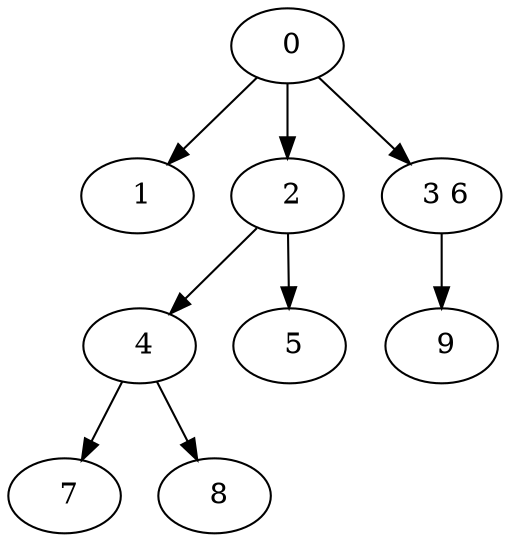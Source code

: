 digraph mytree {
" 0" -> " 1";
" 0" -> " 2";
" 0" -> " 3 6";
" 1";
" 2" -> " 4";
" 2" -> " 5";
" 3 6" -> " 9";
" 4" -> " 7";
" 4" -> " 8";
" 5";
" 7";
" 8";
" 9";
}
